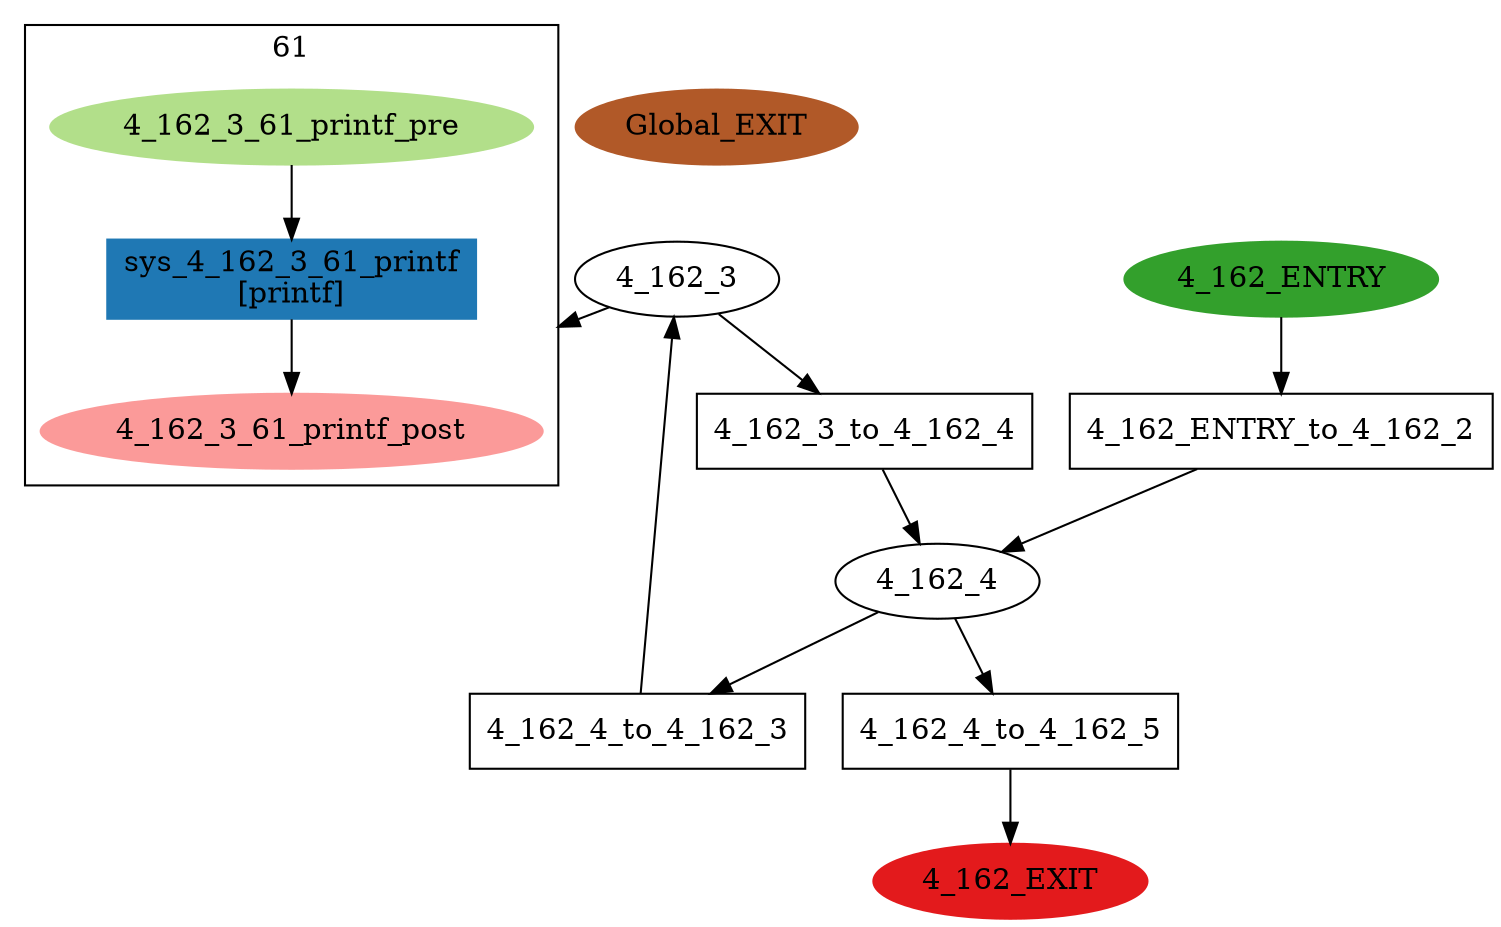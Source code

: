 digraph model { 
compound=true; 
node  [style="filled", colorscheme="paired12"];  "4_162_3" [shape=ellipse, style=""];
subgraph "cluster_4_162_3_61" { 
label="61"  "4_162_3_61_printf_post" [shape=ellipse, style=""];
  "4_162_3_61_printf_pre" [shape=ellipse, style=""];
  "sys_4_162_3_61_printf" [shape=box, style=""];
  "sys_4_162_3_61_printf" [color=2, style=filled];
  "sys_4_162_3_61_printf" [label="sys_4_162_3_61_printf\n[printf]"];
  "4_162_3_61_printf_pre" -> "sys_4_162_3_61_printf" [label="", arrowhead="normal"];
  "sys_4_162_3_61_printf" -> "4_162_3_61_printf_post" [label="", arrowhead="normal"];
}
  "4_162_3" -> "4_162_3_61_printf_post" [lhead="cluster_4_162_3_61"];
  "4_162_3_61_printf_pre" [color=3, style=filled];
  "4_162_3_61_printf_post" [color=5, style=filled];
  "4_162_4" [shape=ellipse, style=""];
  "4_162_EXIT" [shape=ellipse, color=6, style=filled];
  "4_162_ENTRY" [shape=ellipse, color=4, style=filled];
  "Global_EXIT" [shape=ellipse, color=12, style=filled];
  "4_162_ENTRY_to_4_162_2" [shape=box, style=""];
  "4_162_ENTRY_to_4_162_2" [label="4_162_ENTRY_to_4_162_2\n"];
  "4_162_4_to_4_162_3" [shape=box, style=""];
  "4_162_4_to_4_162_3" [label="4_162_4_to_4_162_3\n"];
  "4_162_3_to_4_162_4" [shape=box, style=""];
  "4_162_3_to_4_162_4" [label="4_162_3_to_4_162_4\n"];
  "4_162_4_to_4_162_5" [shape=box, style=""];
  "4_162_4_to_4_162_5" [label="4_162_4_to_4_162_5\n"];
  "4_162_3_to_4_162_4" -> "4_162_4" [label="", arrowhead="normal"];
  "4_162_ENTRY_to_4_162_2" -> "4_162_4" [label="", arrowhead="normal"];
  "4_162_4_to_4_162_3" -> "4_162_3" [label="", arrowhead="normal"];
  "4_162_3" -> "4_162_3_to_4_162_4" [label="", arrowhead="normal"];
  "4_162_4_to_4_162_5" -> "4_162_EXIT" [label="", arrowhead="normal"];
  "4_162_ENTRY" -> "4_162_ENTRY_to_4_162_2" [label="", arrowhead="normal"];
  "4_162_4" -> "4_162_4_to_4_162_3" [label="", arrowhead="normal"];
  "4_162_4" -> "4_162_4_to_4_162_5" [label="", arrowhead="normal"];
}
